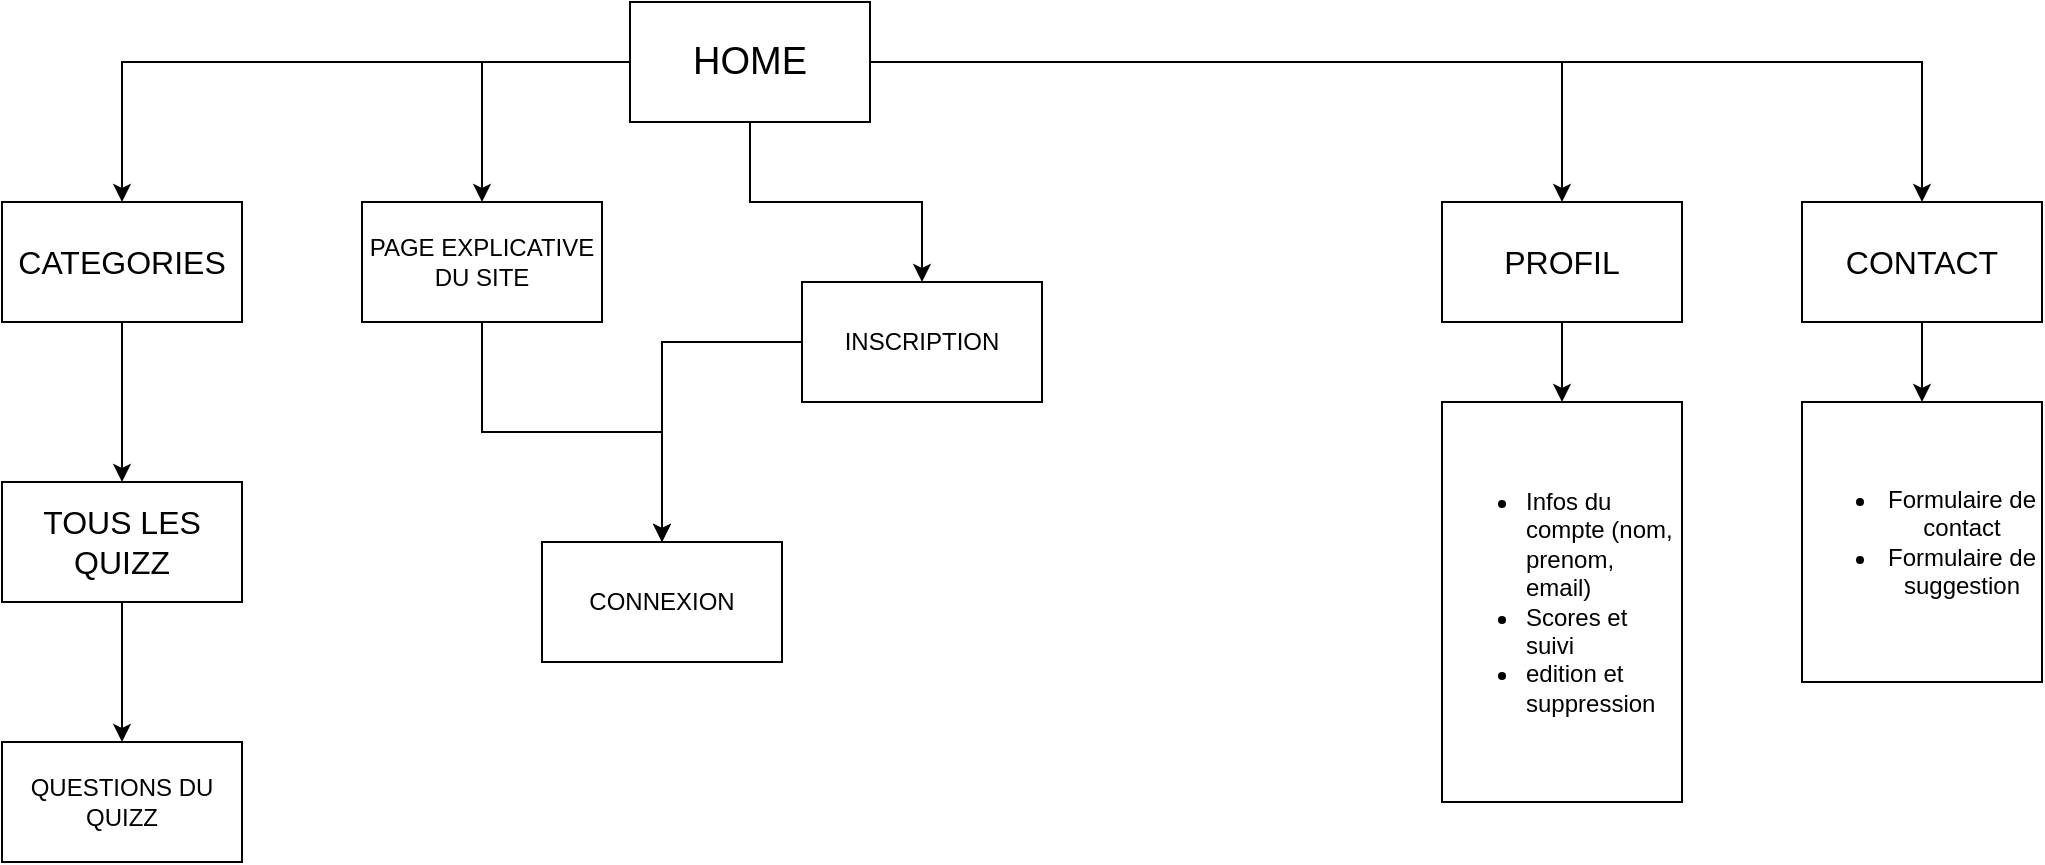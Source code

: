 <mxfile version="23.1.5" type="github">
  <diagram name="Page-1" id="HstQE8c2TfsgiyyzTibM">
    <mxGraphModel dx="1434" dy="746" grid="1" gridSize="10" guides="1" tooltips="1" connect="1" arrows="1" fold="1" page="1" pageScale="1" pageWidth="1169" pageHeight="827" math="0" shadow="0">
      <root>
        <mxCell id="0" />
        <mxCell id="1" parent="0" />
        <mxCell id="MVtB-DUlHBVTfH8rkmnz-14" style="edgeStyle=orthogonalEdgeStyle;rounded=0;orthogonalLoop=1;jettySize=auto;html=1;entryX=0.5;entryY=0;entryDx=0;entryDy=0;" parent="1" source="MVtB-DUlHBVTfH8rkmnz-1" target="MVtB-DUlHBVTfH8rkmnz-2" edge="1">
          <mxGeometry relative="1" as="geometry" />
        </mxCell>
        <mxCell id="MVtB-DUlHBVTfH8rkmnz-16" style="edgeStyle=orthogonalEdgeStyle;rounded=0;orthogonalLoop=1;jettySize=auto;html=1;" parent="1" source="MVtB-DUlHBVTfH8rkmnz-1" target="MVtB-DUlHBVTfH8rkmnz-3" edge="1">
          <mxGeometry relative="1" as="geometry" />
        </mxCell>
        <mxCell id="MVtB-DUlHBVTfH8rkmnz-17" style="edgeStyle=orthogonalEdgeStyle;rounded=0;orthogonalLoop=1;jettySize=auto;html=1;entryX=0.5;entryY=0;entryDx=0;entryDy=0;" parent="1" source="MVtB-DUlHBVTfH8rkmnz-1" target="MVtB-DUlHBVTfH8rkmnz-4" edge="1">
          <mxGeometry relative="1" as="geometry" />
        </mxCell>
        <mxCell id="q9AMvVipLxbtzCHcFX-w-5" value="" style="edgeStyle=orthogonalEdgeStyle;rounded=0;orthogonalLoop=1;jettySize=auto;html=1;" edge="1" parent="1" source="MVtB-DUlHBVTfH8rkmnz-1" target="q9AMvVipLxbtzCHcFX-w-4">
          <mxGeometry relative="1" as="geometry" />
        </mxCell>
        <mxCell id="q9AMvVipLxbtzCHcFX-w-7" style="edgeStyle=orthogonalEdgeStyle;rounded=0;orthogonalLoop=1;jettySize=auto;html=1;" edge="1" parent="1" source="MVtB-DUlHBVTfH8rkmnz-1" target="q9AMvVipLxbtzCHcFX-w-6">
          <mxGeometry relative="1" as="geometry" />
        </mxCell>
        <mxCell id="MVtB-DUlHBVTfH8rkmnz-1" value="&lt;font style=&quot;font-size: 19px;&quot;&gt;HOME&lt;/font&gt;" style="rounded=0;whiteSpace=wrap;html=1;" parent="1" vertex="1">
          <mxGeometry x="354" width="120" height="60" as="geometry" />
        </mxCell>
        <mxCell id="q9AMvVipLxbtzCHcFX-w-1" value="" style="edgeStyle=orthogonalEdgeStyle;rounded=0;orthogonalLoop=1;jettySize=auto;html=1;" edge="1" parent="1" source="MVtB-DUlHBVTfH8rkmnz-2" target="MVtB-DUlHBVTfH8rkmnz-5">
          <mxGeometry relative="1" as="geometry" />
        </mxCell>
        <mxCell id="MVtB-DUlHBVTfH8rkmnz-2" value="&lt;font style=&quot;font-size: 16px;&quot;&gt;CATEGORIES&lt;/font&gt;" style="rounded=0;whiteSpace=wrap;html=1;" parent="1" vertex="1">
          <mxGeometry x="40" y="100" width="120" height="60" as="geometry" />
        </mxCell>
        <mxCell id="MVtB-DUlHBVTfH8rkmnz-21" style="edgeStyle=orthogonalEdgeStyle;rounded=0;orthogonalLoop=1;jettySize=auto;html=1;entryX=0.5;entryY=0;entryDx=0;entryDy=0;" parent="1" source="MVtB-DUlHBVTfH8rkmnz-3" target="MVtB-DUlHBVTfH8rkmnz-20" edge="1">
          <mxGeometry relative="1" as="geometry" />
        </mxCell>
        <mxCell id="MVtB-DUlHBVTfH8rkmnz-3" value="&lt;font style=&quot;font-size: 16px;&quot;&gt;PROFIL&lt;/font&gt;" style="rounded=0;whiteSpace=wrap;html=1;" parent="1" vertex="1">
          <mxGeometry x="760" y="100" width="120" height="60" as="geometry" />
        </mxCell>
        <mxCell id="MVtB-DUlHBVTfH8rkmnz-19" style="edgeStyle=orthogonalEdgeStyle;rounded=0;orthogonalLoop=1;jettySize=auto;html=1;entryX=0.5;entryY=0;entryDx=0;entryDy=0;" parent="1" source="MVtB-DUlHBVTfH8rkmnz-4" target="MVtB-DUlHBVTfH8rkmnz-18" edge="1">
          <mxGeometry relative="1" as="geometry" />
        </mxCell>
        <mxCell id="MVtB-DUlHBVTfH8rkmnz-4" value="&lt;font style=&quot;font-size: 16px;&quot;&gt;CONTACT&lt;/font&gt;" style="rounded=0;whiteSpace=wrap;html=1;" parent="1" vertex="1">
          <mxGeometry x="940" y="100" width="120" height="60" as="geometry" />
        </mxCell>
        <mxCell id="q9AMvVipLxbtzCHcFX-w-3" value="" style="edgeStyle=orthogonalEdgeStyle;rounded=0;orthogonalLoop=1;jettySize=auto;html=1;" edge="1" parent="1" source="MVtB-DUlHBVTfH8rkmnz-5" target="q9AMvVipLxbtzCHcFX-w-2">
          <mxGeometry relative="1" as="geometry" />
        </mxCell>
        <mxCell id="MVtB-DUlHBVTfH8rkmnz-5" value="&lt;font style=&quot;font-size: 16px;&quot;&gt;TOUS LES QUIZZ&lt;/font&gt;" style="rounded=0;whiteSpace=wrap;html=1;" parent="1" vertex="1">
          <mxGeometry x="40" y="240" width="120" height="60" as="geometry" />
        </mxCell>
        <mxCell id="MVtB-DUlHBVTfH8rkmnz-18" value="&lt;ul&gt;&lt;li&gt;Formulaire de contact&lt;/li&gt;&lt;li&gt;Formulaire de suggestion&lt;/li&gt;&lt;/ul&gt;" style="rounded=0;whiteSpace=wrap;html=1;" parent="1" vertex="1">
          <mxGeometry x="940" y="200" width="120" height="140" as="geometry" />
        </mxCell>
        <mxCell id="MVtB-DUlHBVTfH8rkmnz-20" value="&lt;ul&gt;&lt;li&gt;Infos du compte (nom, prenom, email)&lt;/li&gt;&lt;li&gt;Scores et suivi&lt;/li&gt;&lt;li&gt;edition et suppression&lt;/li&gt;&lt;/ul&gt;" style="rounded=0;whiteSpace=wrap;html=1;align=left;" parent="1" vertex="1">
          <mxGeometry x="760" y="200" width="120" height="200" as="geometry" />
        </mxCell>
        <mxCell id="q9AMvVipLxbtzCHcFX-w-2" value="QUESTIONS DU QUIZZ" style="rounded=0;whiteSpace=wrap;html=1;" vertex="1" parent="1">
          <mxGeometry x="40" y="370" width="120" height="60" as="geometry" />
        </mxCell>
        <mxCell id="q9AMvVipLxbtzCHcFX-w-10" style="edgeStyle=orthogonalEdgeStyle;rounded=0;orthogonalLoop=1;jettySize=auto;html=1;" edge="1" parent="1" source="q9AMvVipLxbtzCHcFX-w-4" target="q9AMvVipLxbtzCHcFX-w-8">
          <mxGeometry relative="1" as="geometry" />
        </mxCell>
        <mxCell id="q9AMvVipLxbtzCHcFX-w-4" value="PAGE EXPLICATIVE DU SITE" style="rounded=0;whiteSpace=wrap;html=1;" vertex="1" parent="1">
          <mxGeometry x="220" y="100" width="120" height="60" as="geometry" />
        </mxCell>
        <mxCell id="q9AMvVipLxbtzCHcFX-w-9" style="edgeStyle=orthogonalEdgeStyle;rounded=0;orthogonalLoop=1;jettySize=auto;html=1;" edge="1" parent="1" source="q9AMvVipLxbtzCHcFX-w-6" target="q9AMvVipLxbtzCHcFX-w-8">
          <mxGeometry relative="1" as="geometry" />
        </mxCell>
        <mxCell id="q9AMvVipLxbtzCHcFX-w-6" value="INSCRIPTION" style="rounded=0;whiteSpace=wrap;html=1;" vertex="1" parent="1">
          <mxGeometry x="440" y="140" width="120" height="60" as="geometry" />
        </mxCell>
        <mxCell id="q9AMvVipLxbtzCHcFX-w-8" value="CONNEXION" style="rounded=0;whiteSpace=wrap;html=1;" vertex="1" parent="1">
          <mxGeometry x="310" y="270" width="120" height="60" as="geometry" />
        </mxCell>
      </root>
    </mxGraphModel>
  </diagram>
</mxfile>
